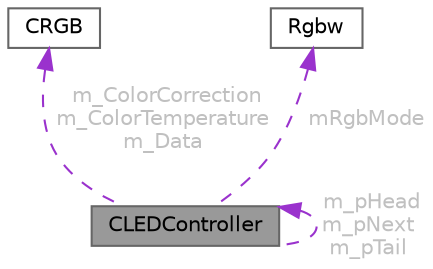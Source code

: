digraph "CLEDController"
{
 // LATEX_PDF_SIZE
  bgcolor="transparent";
  edge [fontname=Helvetica,fontsize=10,labelfontname=Helvetica,labelfontsize=10];
  node [fontname=Helvetica,fontsize=10,shape=box,height=0.2,width=0.4];
  Node1 [id="Node000001",label="CLEDController",height=0.2,width=0.4,color="gray40", fillcolor="grey60", style="filled", fontcolor="black",tooltip="Base definition for an LED controller."];
  Node2 -> Node1 [id="edge1_Node000001_Node000002",dir="back",color="darkorchid3",style="dashed",tooltip=" ",label=" m_ColorCorrection\nm_ColorTemperature\nm_Data",fontcolor="grey" ];
  Node2 [id="Node000002",label="CRGB",height=0.2,width=0.4,color="gray40", fillcolor="white", style="filled",URL="$db/d87/group___pixel_types.html#d7/d82/struct_c_r_g_b",tooltip="Representation of an RGB pixel (Red, Green, Blue)"];
  Node1 -> Node1 [id="edge2_Node000001_Node000001",dir="back",color="darkorchid3",style="dashed",tooltip=" ",label=" m_pHead\nm_pNext\nm_pTail",fontcolor="grey" ];
  Node3 -> Node1 [id="edge3_Node000001_Node000003",dir="back",color="darkorchid3",style="dashed",tooltip=" ",label=" mRgbMode",fontcolor="grey" ];
  Node3 [id="Node000003",label="Rgbw",height=0.2,width=0.4,color="gray40", fillcolor="white", style="filled",URL="$db/d74/struct_rgbw.html",tooltip=" "];
}
